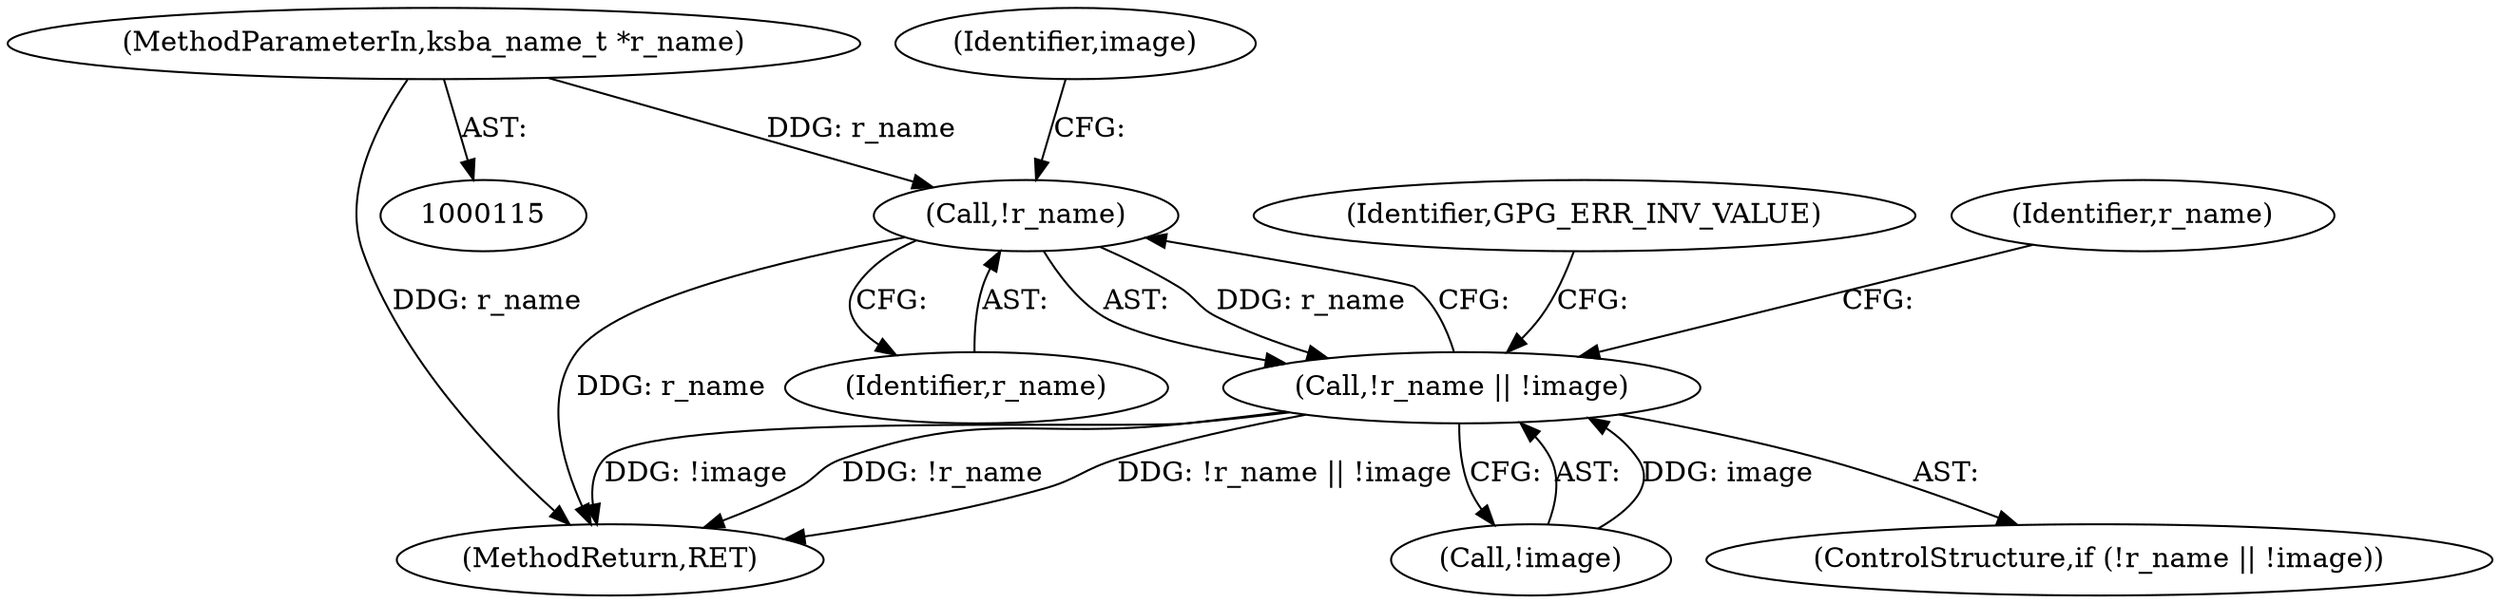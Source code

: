 digraph "0_gnupg_a7eed17a0b2a1c09ef986f3b4b323cd31cea2b64@pointer" {
"1000129" [label="(Call,!r_name)"];
"1000116" [label="(MethodParameterIn,ksba_name_t *r_name)"];
"1000128" [label="(Call,!r_name || !image)"];
"1000135" [label="(Identifier,GPG_ERR_INV_VALUE)"];
"1000445" [label="(MethodReturn,RET)"];
"1000138" [label="(Identifier,r_name)"];
"1000132" [label="(Identifier,image)"];
"1000130" [label="(Identifier,r_name)"];
"1000128" [label="(Call,!r_name || !image)"];
"1000116" [label="(MethodParameterIn,ksba_name_t *r_name)"];
"1000129" [label="(Call,!r_name)"];
"1000131" [label="(Call,!image)"];
"1000127" [label="(ControlStructure,if (!r_name || !image))"];
"1000129" -> "1000128"  [label="AST: "];
"1000129" -> "1000130"  [label="CFG: "];
"1000130" -> "1000129"  [label="AST: "];
"1000132" -> "1000129"  [label="CFG: "];
"1000128" -> "1000129"  [label="CFG: "];
"1000129" -> "1000445"  [label="DDG: r_name"];
"1000129" -> "1000128"  [label="DDG: r_name"];
"1000116" -> "1000129"  [label="DDG: r_name"];
"1000116" -> "1000115"  [label="AST: "];
"1000116" -> "1000445"  [label="DDG: r_name"];
"1000128" -> "1000127"  [label="AST: "];
"1000128" -> "1000131"  [label="CFG: "];
"1000131" -> "1000128"  [label="AST: "];
"1000135" -> "1000128"  [label="CFG: "];
"1000138" -> "1000128"  [label="CFG: "];
"1000128" -> "1000445"  [label="DDG: !r_name"];
"1000128" -> "1000445"  [label="DDG: !r_name || !image"];
"1000128" -> "1000445"  [label="DDG: !image"];
"1000131" -> "1000128"  [label="DDG: image"];
}
